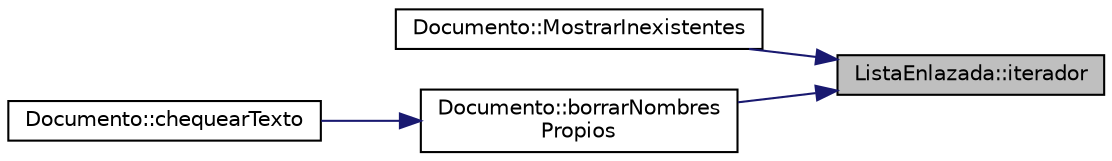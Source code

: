 digraph "ListaEnlazada::iterador"
{
 // LATEX_PDF_SIZE
  edge [fontname="Helvetica",fontsize="10",labelfontname="Helvetica",labelfontsize="10"];
  node [fontname="Helvetica",fontsize="10",shape=record];
  rankdir="RL";
  Node33 [label="ListaEnlazada::iterador",height=0.2,width=0.4,color="black", fillcolor="grey75", style="filled", fontcolor="black",tooltip=" "];
  Node33 -> Node34 [dir="back",color="midnightblue",fontsize="10",style="solid",fontname="Helvetica"];
  Node34 [label="Documento::MostrarInexistentes",height=0.2,width=0.4,color="black", fillcolor="white", style="filled",URL="$class_documento.html#afcc5fb3d8b4c9b6ee25c5f45065ab70f",tooltip=" "];
  Node33 -> Node35 [dir="back",color="midnightblue",fontsize="10",style="solid",fontname="Helvetica"];
  Node35 [label="Documento::borrarNombres\lPropios",height=0.2,width=0.4,color="black", fillcolor="white", style="filled",URL="$class_documento.html#a5762878977cf095e115dc2fd1bdb0ed8",tooltip=" "];
  Node35 -> Node36 [dir="back",color="midnightblue",fontsize="10",style="solid",fontname="Helvetica"];
  Node36 [label="Documento::chequearTexto",height=0.2,width=0.4,color="black", fillcolor="white", style="filled",URL="$class_documento.html#a961a2128c38cd2910b92f6e7d81cb810",tooltip=" "];
}
